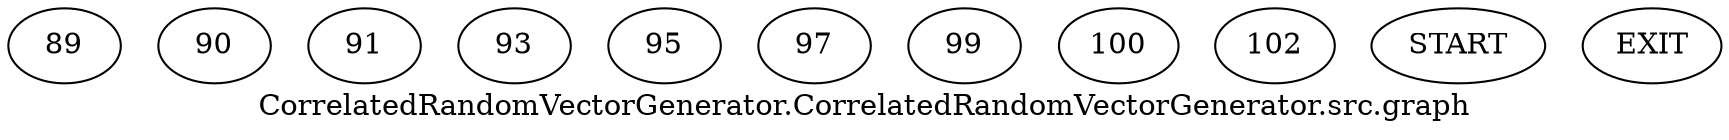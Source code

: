 /* --------------------------------------------------- */
/* Generated by Dr. Garbage Control Flow Graph Factory */
/* http://www.drgarbage.com                            */
/* Version: 4.5.0.201508311741                         */
/* Retrieved on: 2020-01-07 09:57:59.616               */
/* --------------------------------------------------- */
digraph "CorrelatedRandomVectorGenerator.CorrelatedRandomVectorGenerator.src.graph" {
 graph [label="CorrelatedRandomVectorGenerator.CorrelatedRandomVectorGenerator.src.graph"];
  3 [label="89" ]
 4 [label="90" ]
 5 [label="91" ]
 6 [label="93" ]
 7 [label="95" ]
 9 [label="97" ]
 10 [label="99" ]
 11 [label="100" ]
 12 [label="102" ]
 13 [label="START" ]
 14 [label="EXIT" ]
12  3
 3  4
 4  5
 4  6
 6  7
 7  9
 9  12
 5  14
 12  14
}
